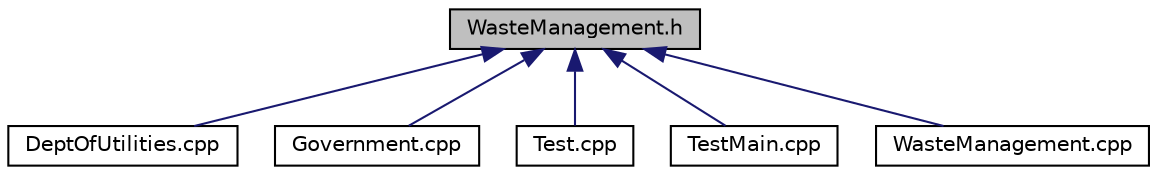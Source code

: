 digraph "WasteManagement.h"
{
 // LATEX_PDF_SIZE
  edge [fontname="Helvetica",fontsize="10",labelfontname="Helvetica",labelfontsize="10"];
  node [fontname="Helvetica",fontsize="10",shape=record];
  Node1 [label="WasteManagement.h",height=0.2,width=0.4,color="black", fillcolor="grey75", style="filled", fontcolor="black",tooltip="Header file for the WasteManagement class, responsible for handling waste collection,..."];
  Node1 -> Node2 [dir="back",color="midnightblue",fontsize="10",style="solid",fontname="Helvetica"];
  Node2 [label="DeptOfUtilities.cpp",height=0.2,width=0.4,color="black", fillcolor="white", style="filled",URL="$DeptOfUtilities_8cpp.html",tooltip=" "];
  Node1 -> Node3 [dir="back",color="midnightblue",fontsize="10",style="solid",fontname="Helvetica"];
  Node3 [label="Government.cpp",height=0.2,width=0.4,color="black", fillcolor="white", style="filled",URL="$Government_8cpp.html",tooltip=" "];
  Node1 -> Node4 [dir="back",color="midnightblue",fontsize="10",style="solid",fontname="Helvetica"];
  Node4 [label="Test.cpp",height=0.2,width=0.4,color="black", fillcolor="white", style="filled",URL="$Test_8cpp.html",tooltip=" "];
  Node1 -> Node5 [dir="back",color="midnightblue",fontsize="10",style="solid",fontname="Helvetica"];
  Node5 [label="TestMain.cpp",height=0.2,width=0.4,color="black", fillcolor="white", style="filled",URL="$TestMain_8cpp.html",tooltip=" "];
  Node1 -> Node6 [dir="back",color="midnightblue",fontsize="10",style="solid",fontname="Helvetica"];
  Node6 [label="WasteManagement.cpp",height=0.2,width=0.4,color="black", fillcolor="white", style="filled",URL="$WasteManagement_8cpp.html",tooltip=" "];
}
